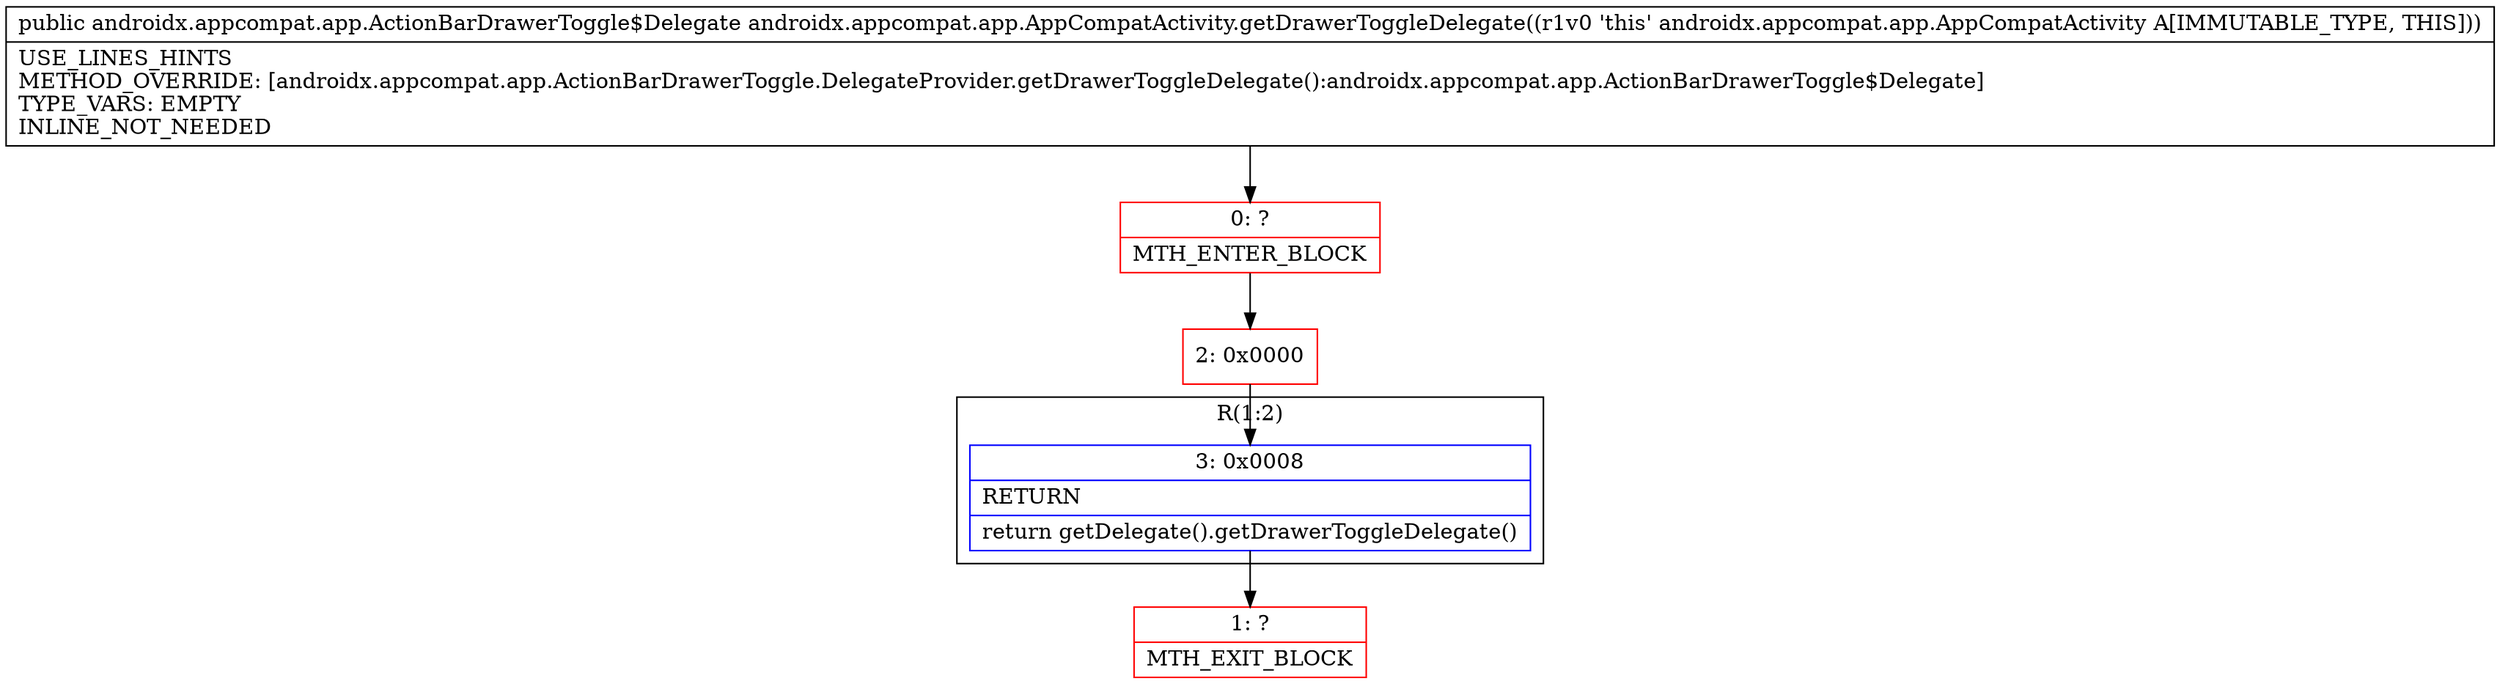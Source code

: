 digraph "CFG forandroidx.appcompat.app.AppCompatActivity.getDrawerToggleDelegate()Landroidx\/appcompat\/app\/ActionBarDrawerToggle$Delegate;" {
subgraph cluster_Region_1825148823 {
label = "R(1:2)";
node [shape=record,color=blue];
Node_3 [shape=record,label="{3\:\ 0x0008|RETURN\l|return getDelegate().getDrawerToggleDelegate()\l}"];
}
Node_0 [shape=record,color=red,label="{0\:\ ?|MTH_ENTER_BLOCK\l}"];
Node_2 [shape=record,color=red,label="{2\:\ 0x0000}"];
Node_1 [shape=record,color=red,label="{1\:\ ?|MTH_EXIT_BLOCK\l}"];
MethodNode[shape=record,label="{public androidx.appcompat.app.ActionBarDrawerToggle$Delegate androidx.appcompat.app.AppCompatActivity.getDrawerToggleDelegate((r1v0 'this' androidx.appcompat.app.AppCompatActivity A[IMMUTABLE_TYPE, THIS]))  | USE_LINES_HINTS\lMETHOD_OVERRIDE: [androidx.appcompat.app.ActionBarDrawerToggle.DelegateProvider.getDrawerToggleDelegate():androidx.appcompat.app.ActionBarDrawerToggle$Delegate]\lTYPE_VARS: EMPTY\lINLINE_NOT_NEEDED\l}"];
MethodNode -> Node_0;Node_3 -> Node_1;
Node_0 -> Node_2;
Node_2 -> Node_3;
}

